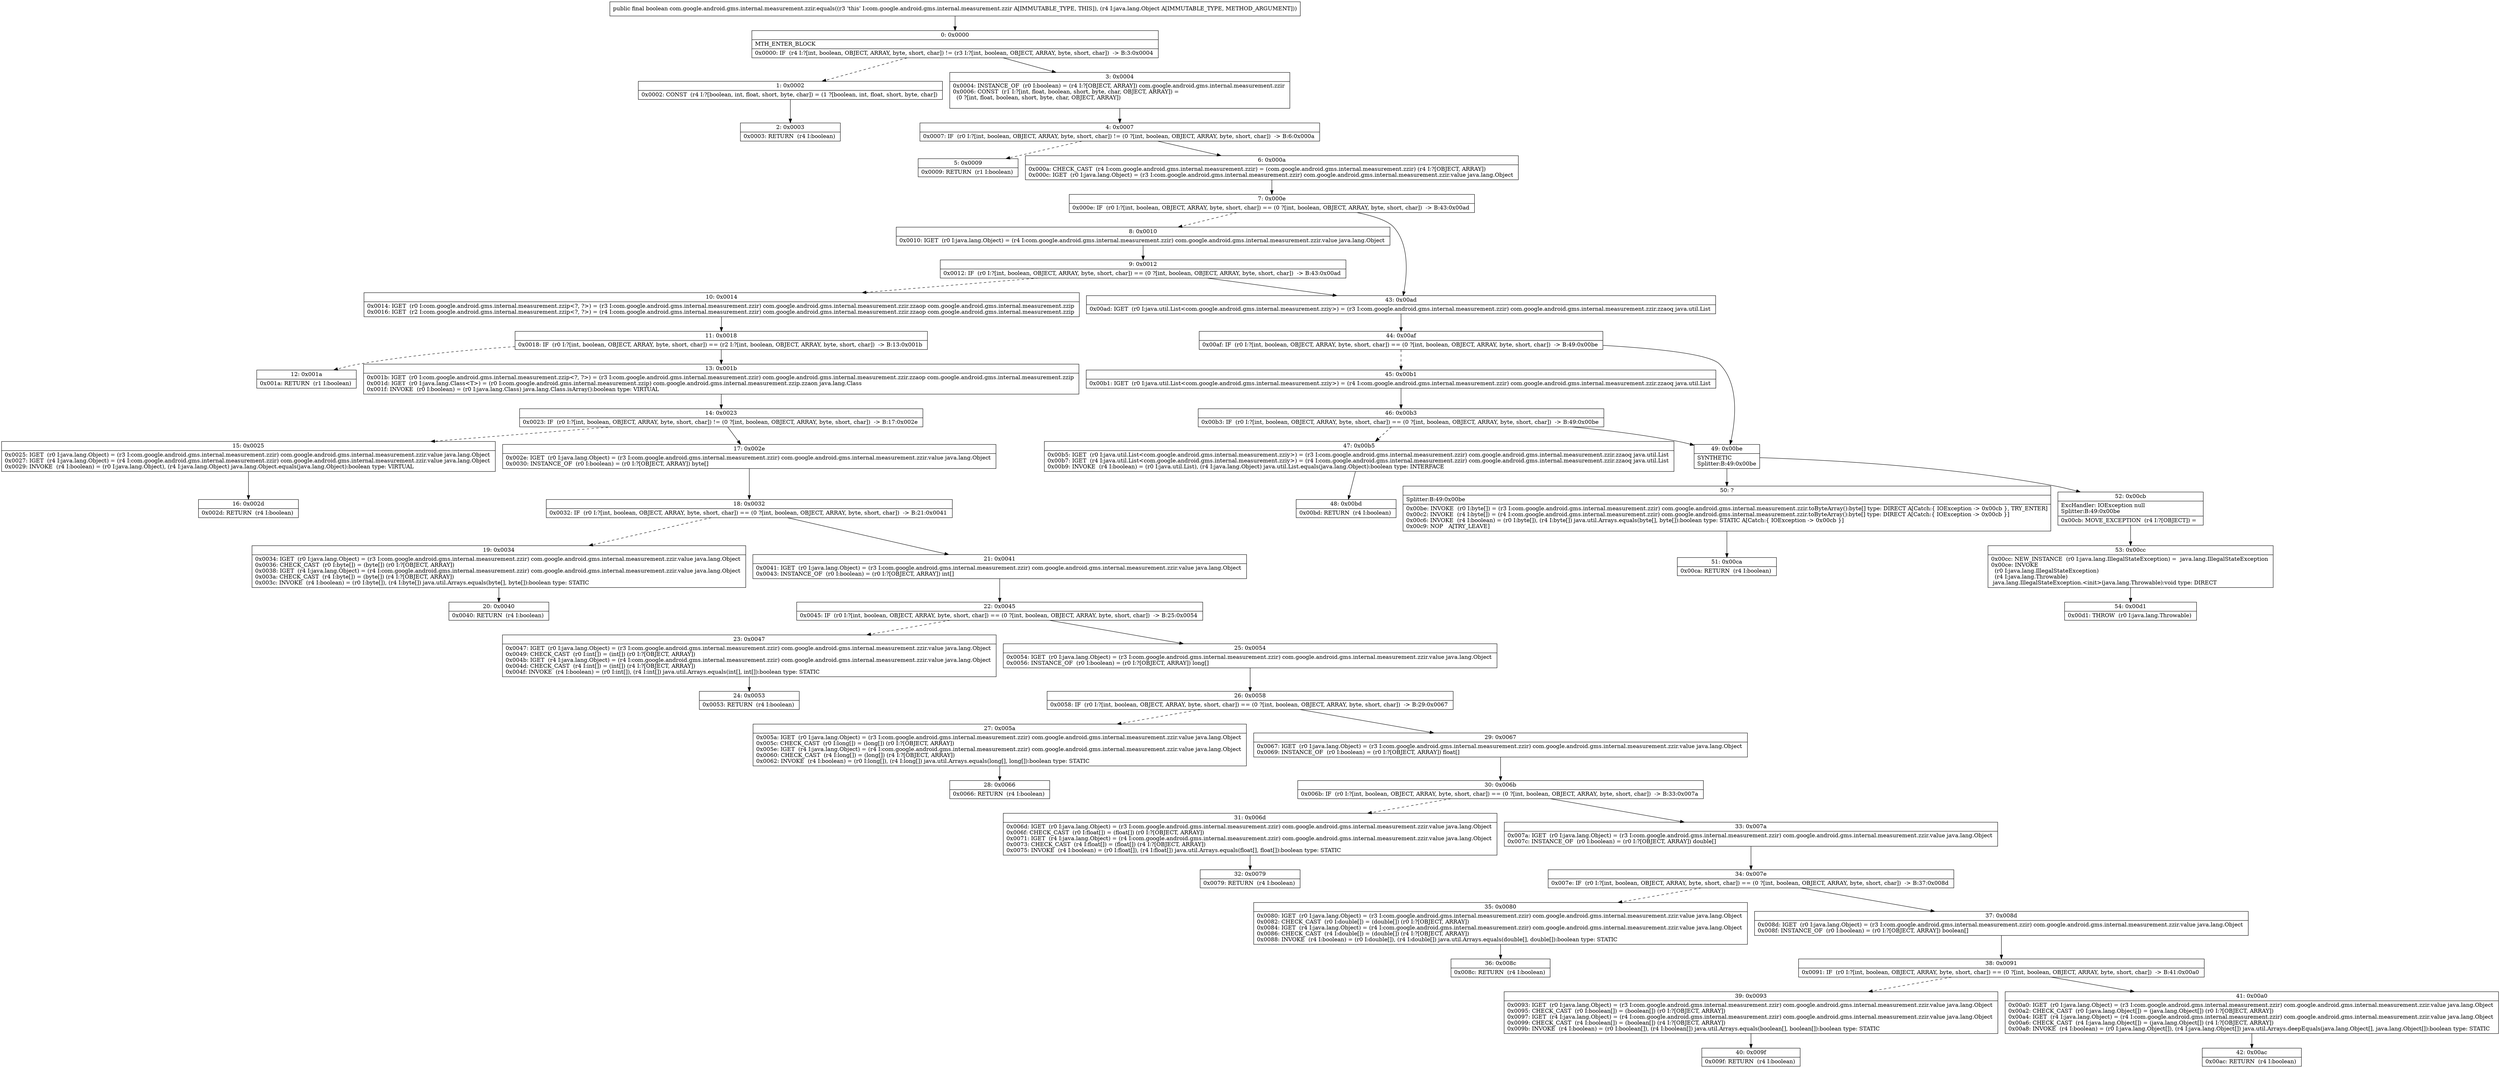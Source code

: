 digraph "CFG forcom.google.android.gms.internal.measurement.zzir.equals(Ljava\/lang\/Object;)Z" {
Node_0 [shape=record,label="{0\:\ 0x0000|MTH_ENTER_BLOCK\l|0x0000: IF  (r4 I:?[int, boolean, OBJECT, ARRAY, byte, short, char]) != (r3 I:?[int, boolean, OBJECT, ARRAY, byte, short, char])  \-\> B:3:0x0004 \l}"];
Node_1 [shape=record,label="{1\:\ 0x0002|0x0002: CONST  (r4 I:?[boolean, int, float, short, byte, char]) = (1 ?[boolean, int, float, short, byte, char]) \l}"];
Node_2 [shape=record,label="{2\:\ 0x0003|0x0003: RETURN  (r4 I:boolean) \l}"];
Node_3 [shape=record,label="{3\:\ 0x0004|0x0004: INSTANCE_OF  (r0 I:boolean) = (r4 I:?[OBJECT, ARRAY]) com.google.android.gms.internal.measurement.zzir \l0x0006: CONST  (r1 I:?[int, float, boolean, short, byte, char, OBJECT, ARRAY]) = \l  (0 ?[int, float, boolean, short, byte, char, OBJECT, ARRAY])\l \l}"];
Node_4 [shape=record,label="{4\:\ 0x0007|0x0007: IF  (r0 I:?[int, boolean, OBJECT, ARRAY, byte, short, char]) != (0 ?[int, boolean, OBJECT, ARRAY, byte, short, char])  \-\> B:6:0x000a \l}"];
Node_5 [shape=record,label="{5\:\ 0x0009|0x0009: RETURN  (r1 I:boolean) \l}"];
Node_6 [shape=record,label="{6\:\ 0x000a|0x000a: CHECK_CAST  (r4 I:com.google.android.gms.internal.measurement.zzir) = (com.google.android.gms.internal.measurement.zzir) (r4 I:?[OBJECT, ARRAY]) \l0x000c: IGET  (r0 I:java.lang.Object) = (r3 I:com.google.android.gms.internal.measurement.zzir) com.google.android.gms.internal.measurement.zzir.value java.lang.Object \l}"];
Node_7 [shape=record,label="{7\:\ 0x000e|0x000e: IF  (r0 I:?[int, boolean, OBJECT, ARRAY, byte, short, char]) == (0 ?[int, boolean, OBJECT, ARRAY, byte, short, char])  \-\> B:43:0x00ad \l}"];
Node_8 [shape=record,label="{8\:\ 0x0010|0x0010: IGET  (r0 I:java.lang.Object) = (r4 I:com.google.android.gms.internal.measurement.zzir) com.google.android.gms.internal.measurement.zzir.value java.lang.Object \l}"];
Node_9 [shape=record,label="{9\:\ 0x0012|0x0012: IF  (r0 I:?[int, boolean, OBJECT, ARRAY, byte, short, char]) == (0 ?[int, boolean, OBJECT, ARRAY, byte, short, char])  \-\> B:43:0x00ad \l}"];
Node_10 [shape=record,label="{10\:\ 0x0014|0x0014: IGET  (r0 I:com.google.android.gms.internal.measurement.zzip\<?, ?\>) = (r3 I:com.google.android.gms.internal.measurement.zzir) com.google.android.gms.internal.measurement.zzir.zzaop com.google.android.gms.internal.measurement.zzip \l0x0016: IGET  (r2 I:com.google.android.gms.internal.measurement.zzip\<?, ?\>) = (r4 I:com.google.android.gms.internal.measurement.zzir) com.google.android.gms.internal.measurement.zzir.zzaop com.google.android.gms.internal.measurement.zzip \l}"];
Node_11 [shape=record,label="{11\:\ 0x0018|0x0018: IF  (r0 I:?[int, boolean, OBJECT, ARRAY, byte, short, char]) == (r2 I:?[int, boolean, OBJECT, ARRAY, byte, short, char])  \-\> B:13:0x001b \l}"];
Node_12 [shape=record,label="{12\:\ 0x001a|0x001a: RETURN  (r1 I:boolean) \l}"];
Node_13 [shape=record,label="{13\:\ 0x001b|0x001b: IGET  (r0 I:com.google.android.gms.internal.measurement.zzip\<?, ?\>) = (r3 I:com.google.android.gms.internal.measurement.zzir) com.google.android.gms.internal.measurement.zzir.zzaop com.google.android.gms.internal.measurement.zzip \l0x001d: IGET  (r0 I:java.lang.Class\<T\>) = (r0 I:com.google.android.gms.internal.measurement.zzip) com.google.android.gms.internal.measurement.zzip.zzaon java.lang.Class \l0x001f: INVOKE  (r0 I:boolean) = (r0 I:java.lang.Class) java.lang.Class.isArray():boolean type: VIRTUAL \l}"];
Node_14 [shape=record,label="{14\:\ 0x0023|0x0023: IF  (r0 I:?[int, boolean, OBJECT, ARRAY, byte, short, char]) != (0 ?[int, boolean, OBJECT, ARRAY, byte, short, char])  \-\> B:17:0x002e \l}"];
Node_15 [shape=record,label="{15\:\ 0x0025|0x0025: IGET  (r0 I:java.lang.Object) = (r3 I:com.google.android.gms.internal.measurement.zzir) com.google.android.gms.internal.measurement.zzir.value java.lang.Object \l0x0027: IGET  (r4 I:java.lang.Object) = (r4 I:com.google.android.gms.internal.measurement.zzir) com.google.android.gms.internal.measurement.zzir.value java.lang.Object \l0x0029: INVOKE  (r4 I:boolean) = (r0 I:java.lang.Object), (r4 I:java.lang.Object) java.lang.Object.equals(java.lang.Object):boolean type: VIRTUAL \l}"];
Node_16 [shape=record,label="{16\:\ 0x002d|0x002d: RETURN  (r4 I:boolean) \l}"];
Node_17 [shape=record,label="{17\:\ 0x002e|0x002e: IGET  (r0 I:java.lang.Object) = (r3 I:com.google.android.gms.internal.measurement.zzir) com.google.android.gms.internal.measurement.zzir.value java.lang.Object \l0x0030: INSTANCE_OF  (r0 I:boolean) = (r0 I:?[OBJECT, ARRAY]) byte[] \l}"];
Node_18 [shape=record,label="{18\:\ 0x0032|0x0032: IF  (r0 I:?[int, boolean, OBJECT, ARRAY, byte, short, char]) == (0 ?[int, boolean, OBJECT, ARRAY, byte, short, char])  \-\> B:21:0x0041 \l}"];
Node_19 [shape=record,label="{19\:\ 0x0034|0x0034: IGET  (r0 I:java.lang.Object) = (r3 I:com.google.android.gms.internal.measurement.zzir) com.google.android.gms.internal.measurement.zzir.value java.lang.Object \l0x0036: CHECK_CAST  (r0 I:byte[]) = (byte[]) (r0 I:?[OBJECT, ARRAY]) \l0x0038: IGET  (r4 I:java.lang.Object) = (r4 I:com.google.android.gms.internal.measurement.zzir) com.google.android.gms.internal.measurement.zzir.value java.lang.Object \l0x003a: CHECK_CAST  (r4 I:byte[]) = (byte[]) (r4 I:?[OBJECT, ARRAY]) \l0x003c: INVOKE  (r4 I:boolean) = (r0 I:byte[]), (r4 I:byte[]) java.util.Arrays.equals(byte[], byte[]):boolean type: STATIC \l}"];
Node_20 [shape=record,label="{20\:\ 0x0040|0x0040: RETURN  (r4 I:boolean) \l}"];
Node_21 [shape=record,label="{21\:\ 0x0041|0x0041: IGET  (r0 I:java.lang.Object) = (r3 I:com.google.android.gms.internal.measurement.zzir) com.google.android.gms.internal.measurement.zzir.value java.lang.Object \l0x0043: INSTANCE_OF  (r0 I:boolean) = (r0 I:?[OBJECT, ARRAY]) int[] \l}"];
Node_22 [shape=record,label="{22\:\ 0x0045|0x0045: IF  (r0 I:?[int, boolean, OBJECT, ARRAY, byte, short, char]) == (0 ?[int, boolean, OBJECT, ARRAY, byte, short, char])  \-\> B:25:0x0054 \l}"];
Node_23 [shape=record,label="{23\:\ 0x0047|0x0047: IGET  (r0 I:java.lang.Object) = (r3 I:com.google.android.gms.internal.measurement.zzir) com.google.android.gms.internal.measurement.zzir.value java.lang.Object \l0x0049: CHECK_CAST  (r0 I:int[]) = (int[]) (r0 I:?[OBJECT, ARRAY]) \l0x004b: IGET  (r4 I:java.lang.Object) = (r4 I:com.google.android.gms.internal.measurement.zzir) com.google.android.gms.internal.measurement.zzir.value java.lang.Object \l0x004d: CHECK_CAST  (r4 I:int[]) = (int[]) (r4 I:?[OBJECT, ARRAY]) \l0x004f: INVOKE  (r4 I:boolean) = (r0 I:int[]), (r4 I:int[]) java.util.Arrays.equals(int[], int[]):boolean type: STATIC \l}"];
Node_24 [shape=record,label="{24\:\ 0x0053|0x0053: RETURN  (r4 I:boolean) \l}"];
Node_25 [shape=record,label="{25\:\ 0x0054|0x0054: IGET  (r0 I:java.lang.Object) = (r3 I:com.google.android.gms.internal.measurement.zzir) com.google.android.gms.internal.measurement.zzir.value java.lang.Object \l0x0056: INSTANCE_OF  (r0 I:boolean) = (r0 I:?[OBJECT, ARRAY]) long[] \l}"];
Node_26 [shape=record,label="{26\:\ 0x0058|0x0058: IF  (r0 I:?[int, boolean, OBJECT, ARRAY, byte, short, char]) == (0 ?[int, boolean, OBJECT, ARRAY, byte, short, char])  \-\> B:29:0x0067 \l}"];
Node_27 [shape=record,label="{27\:\ 0x005a|0x005a: IGET  (r0 I:java.lang.Object) = (r3 I:com.google.android.gms.internal.measurement.zzir) com.google.android.gms.internal.measurement.zzir.value java.lang.Object \l0x005c: CHECK_CAST  (r0 I:long[]) = (long[]) (r0 I:?[OBJECT, ARRAY]) \l0x005e: IGET  (r4 I:java.lang.Object) = (r4 I:com.google.android.gms.internal.measurement.zzir) com.google.android.gms.internal.measurement.zzir.value java.lang.Object \l0x0060: CHECK_CAST  (r4 I:long[]) = (long[]) (r4 I:?[OBJECT, ARRAY]) \l0x0062: INVOKE  (r4 I:boolean) = (r0 I:long[]), (r4 I:long[]) java.util.Arrays.equals(long[], long[]):boolean type: STATIC \l}"];
Node_28 [shape=record,label="{28\:\ 0x0066|0x0066: RETURN  (r4 I:boolean) \l}"];
Node_29 [shape=record,label="{29\:\ 0x0067|0x0067: IGET  (r0 I:java.lang.Object) = (r3 I:com.google.android.gms.internal.measurement.zzir) com.google.android.gms.internal.measurement.zzir.value java.lang.Object \l0x0069: INSTANCE_OF  (r0 I:boolean) = (r0 I:?[OBJECT, ARRAY]) float[] \l}"];
Node_30 [shape=record,label="{30\:\ 0x006b|0x006b: IF  (r0 I:?[int, boolean, OBJECT, ARRAY, byte, short, char]) == (0 ?[int, boolean, OBJECT, ARRAY, byte, short, char])  \-\> B:33:0x007a \l}"];
Node_31 [shape=record,label="{31\:\ 0x006d|0x006d: IGET  (r0 I:java.lang.Object) = (r3 I:com.google.android.gms.internal.measurement.zzir) com.google.android.gms.internal.measurement.zzir.value java.lang.Object \l0x006f: CHECK_CAST  (r0 I:float[]) = (float[]) (r0 I:?[OBJECT, ARRAY]) \l0x0071: IGET  (r4 I:java.lang.Object) = (r4 I:com.google.android.gms.internal.measurement.zzir) com.google.android.gms.internal.measurement.zzir.value java.lang.Object \l0x0073: CHECK_CAST  (r4 I:float[]) = (float[]) (r4 I:?[OBJECT, ARRAY]) \l0x0075: INVOKE  (r4 I:boolean) = (r0 I:float[]), (r4 I:float[]) java.util.Arrays.equals(float[], float[]):boolean type: STATIC \l}"];
Node_32 [shape=record,label="{32\:\ 0x0079|0x0079: RETURN  (r4 I:boolean) \l}"];
Node_33 [shape=record,label="{33\:\ 0x007a|0x007a: IGET  (r0 I:java.lang.Object) = (r3 I:com.google.android.gms.internal.measurement.zzir) com.google.android.gms.internal.measurement.zzir.value java.lang.Object \l0x007c: INSTANCE_OF  (r0 I:boolean) = (r0 I:?[OBJECT, ARRAY]) double[] \l}"];
Node_34 [shape=record,label="{34\:\ 0x007e|0x007e: IF  (r0 I:?[int, boolean, OBJECT, ARRAY, byte, short, char]) == (0 ?[int, boolean, OBJECT, ARRAY, byte, short, char])  \-\> B:37:0x008d \l}"];
Node_35 [shape=record,label="{35\:\ 0x0080|0x0080: IGET  (r0 I:java.lang.Object) = (r3 I:com.google.android.gms.internal.measurement.zzir) com.google.android.gms.internal.measurement.zzir.value java.lang.Object \l0x0082: CHECK_CAST  (r0 I:double[]) = (double[]) (r0 I:?[OBJECT, ARRAY]) \l0x0084: IGET  (r4 I:java.lang.Object) = (r4 I:com.google.android.gms.internal.measurement.zzir) com.google.android.gms.internal.measurement.zzir.value java.lang.Object \l0x0086: CHECK_CAST  (r4 I:double[]) = (double[]) (r4 I:?[OBJECT, ARRAY]) \l0x0088: INVOKE  (r4 I:boolean) = (r0 I:double[]), (r4 I:double[]) java.util.Arrays.equals(double[], double[]):boolean type: STATIC \l}"];
Node_36 [shape=record,label="{36\:\ 0x008c|0x008c: RETURN  (r4 I:boolean) \l}"];
Node_37 [shape=record,label="{37\:\ 0x008d|0x008d: IGET  (r0 I:java.lang.Object) = (r3 I:com.google.android.gms.internal.measurement.zzir) com.google.android.gms.internal.measurement.zzir.value java.lang.Object \l0x008f: INSTANCE_OF  (r0 I:boolean) = (r0 I:?[OBJECT, ARRAY]) boolean[] \l}"];
Node_38 [shape=record,label="{38\:\ 0x0091|0x0091: IF  (r0 I:?[int, boolean, OBJECT, ARRAY, byte, short, char]) == (0 ?[int, boolean, OBJECT, ARRAY, byte, short, char])  \-\> B:41:0x00a0 \l}"];
Node_39 [shape=record,label="{39\:\ 0x0093|0x0093: IGET  (r0 I:java.lang.Object) = (r3 I:com.google.android.gms.internal.measurement.zzir) com.google.android.gms.internal.measurement.zzir.value java.lang.Object \l0x0095: CHECK_CAST  (r0 I:boolean[]) = (boolean[]) (r0 I:?[OBJECT, ARRAY]) \l0x0097: IGET  (r4 I:java.lang.Object) = (r4 I:com.google.android.gms.internal.measurement.zzir) com.google.android.gms.internal.measurement.zzir.value java.lang.Object \l0x0099: CHECK_CAST  (r4 I:boolean[]) = (boolean[]) (r4 I:?[OBJECT, ARRAY]) \l0x009b: INVOKE  (r4 I:boolean) = (r0 I:boolean[]), (r4 I:boolean[]) java.util.Arrays.equals(boolean[], boolean[]):boolean type: STATIC \l}"];
Node_40 [shape=record,label="{40\:\ 0x009f|0x009f: RETURN  (r4 I:boolean) \l}"];
Node_41 [shape=record,label="{41\:\ 0x00a0|0x00a0: IGET  (r0 I:java.lang.Object) = (r3 I:com.google.android.gms.internal.measurement.zzir) com.google.android.gms.internal.measurement.zzir.value java.lang.Object \l0x00a2: CHECK_CAST  (r0 I:java.lang.Object[]) = (java.lang.Object[]) (r0 I:?[OBJECT, ARRAY]) \l0x00a4: IGET  (r4 I:java.lang.Object) = (r4 I:com.google.android.gms.internal.measurement.zzir) com.google.android.gms.internal.measurement.zzir.value java.lang.Object \l0x00a6: CHECK_CAST  (r4 I:java.lang.Object[]) = (java.lang.Object[]) (r4 I:?[OBJECT, ARRAY]) \l0x00a8: INVOKE  (r4 I:boolean) = (r0 I:java.lang.Object[]), (r4 I:java.lang.Object[]) java.util.Arrays.deepEquals(java.lang.Object[], java.lang.Object[]):boolean type: STATIC \l}"];
Node_42 [shape=record,label="{42\:\ 0x00ac|0x00ac: RETURN  (r4 I:boolean) \l}"];
Node_43 [shape=record,label="{43\:\ 0x00ad|0x00ad: IGET  (r0 I:java.util.List\<com.google.android.gms.internal.measurement.zziy\>) = (r3 I:com.google.android.gms.internal.measurement.zzir) com.google.android.gms.internal.measurement.zzir.zzaoq java.util.List \l}"];
Node_44 [shape=record,label="{44\:\ 0x00af|0x00af: IF  (r0 I:?[int, boolean, OBJECT, ARRAY, byte, short, char]) == (0 ?[int, boolean, OBJECT, ARRAY, byte, short, char])  \-\> B:49:0x00be \l}"];
Node_45 [shape=record,label="{45\:\ 0x00b1|0x00b1: IGET  (r0 I:java.util.List\<com.google.android.gms.internal.measurement.zziy\>) = (r4 I:com.google.android.gms.internal.measurement.zzir) com.google.android.gms.internal.measurement.zzir.zzaoq java.util.List \l}"];
Node_46 [shape=record,label="{46\:\ 0x00b3|0x00b3: IF  (r0 I:?[int, boolean, OBJECT, ARRAY, byte, short, char]) == (0 ?[int, boolean, OBJECT, ARRAY, byte, short, char])  \-\> B:49:0x00be \l}"];
Node_47 [shape=record,label="{47\:\ 0x00b5|0x00b5: IGET  (r0 I:java.util.List\<com.google.android.gms.internal.measurement.zziy\>) = (r3 I:com.google.android.gms.internal.measurement.zzir) com.google.android.gms.internal.measurement.zzir.zzaoq java.util.List \l0x00b7: IGET  (r4 I:java.util.List\<com.google.android.gms.internal.measurement.zziy\>) = (r4 I:com.google.android.gms.internal.measurement.zzir) com.google.android.gms.internal.measurement.zzir.zzaoq java.util.List \l0x00b9: INVOKE  (r4 I:boolean) = (r0 I:java.util.List), (r4 I:java.lang.Object) java.util.List.equals(java.lang.Object):boolean type: INTERFACE \l}"];
Node_48 [shape=record,label="{48\:\ 0x00bd|0x00bd: RETURN  (r4 I:boolean) \l}"];
Node_49 [shape=record,label="{49\:\ 0x00be|SYNTHETIC\lSplitter:B:49:0x00be\l}"];
Node_50 [shape=record,label="{50\:\ ?|Splitter:B:49:0x00be\l|0x00be: INVOKE  (r0 I:byte[]) = (r3 I:com.google.android.gms.internal.measurement.zzir) com.google.android.gms.internal.measurement.zzir.toByteArray():byte[] type: DIRECT A[Catch:\{ IOException \-\> 0x00cb \}, TRY_ENTER]\l0x00c2: INVOKE  (r4 I:byte[]) = (r4 I:com.google.android.gms.internal.measurement.zzir) com.google.android.gms.internal.measurement.zzir.toByteArray():byte[] type: DIRECT A[Catch:\{ IOException \-\> 0x00cb \}]\l0x00c6: INVOKE  (r4 I:boolean) = (r0 I:byte[]), (r4 I:byte[]) java.util.Arrays.equals(byte[], byte[]):boolean type: STATIC A[Catch:\{ IOException \-\> 0x00cb \}]\l0x00c9: NOP   A[TRY_LEAVE]\l}"];
Node_51 [shape=record,label="{51\:\ 0x00ca|0x00ca: RETURN  (r4 I:boolean) \l}"];
Node_52 [shape=record,label="{52\:\ 0x00cb|ExcHandler: IOException null\lSplitter:B:49:0x00be\l|0x00cb: MOVE_EXCEPTION  (r4 I:?[OBJECT]) =  \l}"];
Node_53 [shape=record,label="{53\:\ 0x00cc|0x00cc: NEW_INSTANCE  (r0 I:java.lang.IllegalStateException) =  java.lang.IllegalStateException \l0x00ce: INVOKE  \l  (r0 I:java.lang.IllegalStateException)\l  (r4 I:java.lang.Throwable)\l java.lang.IllegalStateException.\<init\>(java.lang.Throwable):void type: DIRECT \l}"];
Node_54 [shape=record,label="{54\:\ 0x00d1|0x00d1: THROW  (r0 I:java.lang.Throwable) \l}"];
MethodNode[shape=record,label="{public final boolean com.google.android.gms.internal.measurement.zzir.equals((r3 'this' I:com.google.android.gms.internal.measurement.zzir A[IMMUTABLE_TYPE, THIS]), (r4 I:java.lang.Object A[IMMUTABLE_TYPE, METHOD_ARGUMENT])) }"];
MethodNode -> Node_0;
Node_0 -> Node_1[style=dashed];
Node_0 -> Node_3;
Node_1 -> Node_2;
Node_3 -> Node_4;
Node_4 -> Node_5[style=dashed];
Node_4 -> Node_6;
Node_6 -> Node_7;
Node_7 -> Node_8[style=dashed];
Node_7 -> Node_43;
Node_8 -> Node_9;
Node_9 -> Node_10[style=dashed];
Node_9 -> Node_43;
Node_10 -> Node_11;
Node_11 -> Node_12[style=dashed];
Node_11 -> Node_13;
Node_13 -> Node_14;
Node_14 -> Node_15[style=dashed];
Node_14 -> Node_17;
Node_15 -> Node_16;
Node_17 -> Node_18;
Node_18 -> Node_19[style=dashed];
Node_18 -> Node_21;
Node_19 -> Node_20;
Node_21 -> Node_22;
Node_22 -> Node_23[style=dashed];
Node_22 -> Node_25;
Node_23 -> Node_24;
Node_25 -> Node_26;
Node_26 -> Node_27[style=dashed];
Node_26 -> Node_29;
Node_27 -> Node_28;
Node_29 -> Node_30;
Node_30 -> Node_31[style=dashed];
Node_30 -> Node_33;
Node_31 -> Node_32;
Node_33 -> Node_34;
Node_34 -> Node_35[style=dashed];
Node_34 -> Node_37;
Node_35 -> Node_36;
Node_37 -> Node_38;
Node_38 -> Node_39[style=dashed];
Node_38 -> Node_41;
Node_39 -> Node_40;
Node_41 -> Node_42;
Node_43 -> Node_44;
Node_44 -> Node_45[style=dashed];
Node_44 -> Node_49;
Node_45 -> Node_46;
Node_46 -> Node_47[style=dashed];
Node_46 -> Node_49;
Node_47 -> Node_48;
Node_49 -> Node_50;
Node_49 -> Node_52;
Node_50 -> Node_51;
Node_52 -> Node_53;
Node_53 -> Node_54;
}

